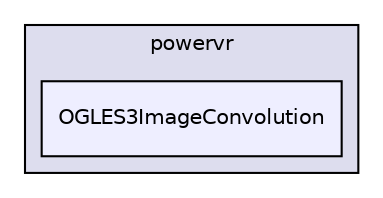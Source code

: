 digraph "PVR/SDK_3.4/Examples/Intermediate/ImageConvolution/OGLES3/Build/Android/src/com/powervr/OGLES3ImageConvolution" {
  compound=true
  node [ fontsize="10", fontname="Helvetica"];
  edge [ labelfontsize="10", labelfontname="Helvetica"];
  subgraph clusterdir_8c37235e863b7c61f023cfe305545d2d {
    graph [ bgcolor="#ddddee", pencolor="black", label="powervr" fontname="Helvetica", fontsize="10", URL="dir_8c37235e863b7c61f023cfe305545d2d.html"]
  dir_3d83a7cc678f006187604ccf5bf77b21 [shape=box, label="OGLES3ImageConvolution", style="filled", fillcolor="#eeeeff", pencolor="black", URL="dir_3d83a7cc678f006187604ccf5bf77b21.html"];
  }
}
